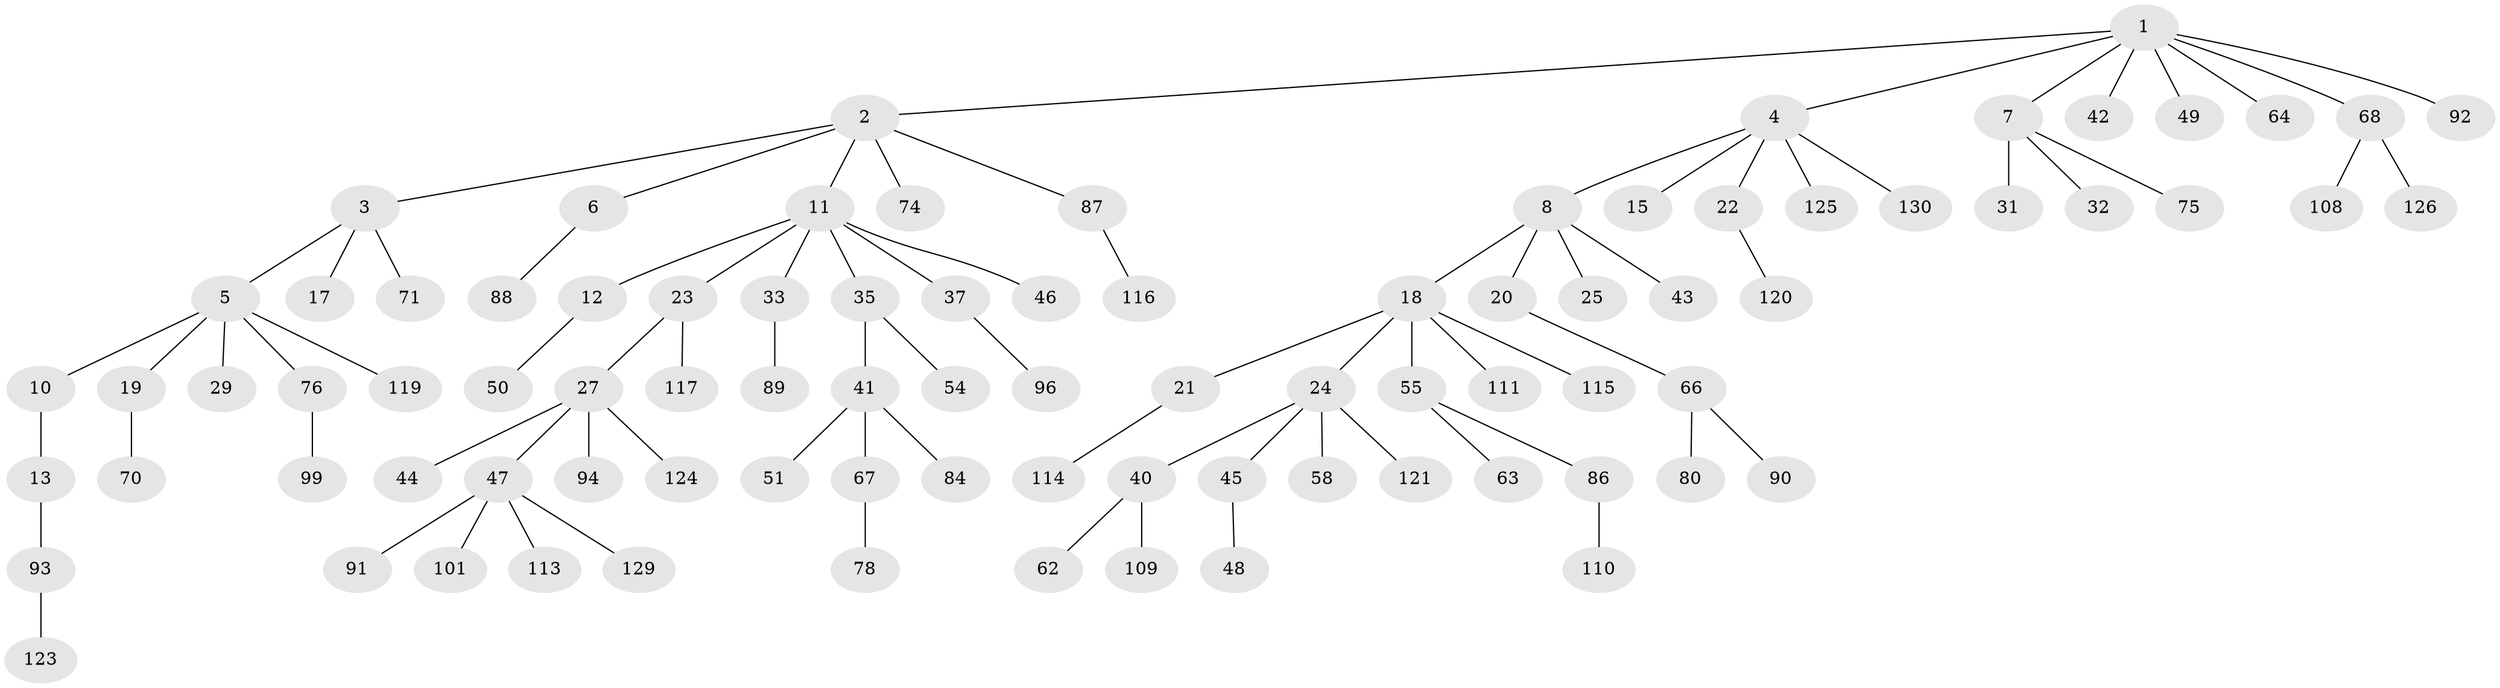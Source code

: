 // Generated by graph-tools (version 1.1) at 2025/52/02/27/25 19:52:13]
// undirected, 88 vertices, 87 edges
graph export_dot {
graph [start="1"]
  node [color=gray90,style=filled];
  1 [super="+28"];
  2 [super="+61"];
  3 [super="+30"];
  4 [super="+52"];
  5 [super="+9"];
  6 [super="+57"];
  7;
  8 [super="+34"];
  10 [super="+16"];
  11 [super="+14"];
  12;
  13 [super="+56"];
  15 [super="+36"];
  17;
  18 [super="+82"];
  19;
  20;
  21 [super="+53"];
  22 [super="+95"];
  23 [super="+26"];
  24 [super="+65"];
  25;
  27 [super="+69"];
  29 [super="+77"];
  31 [super="+38"];
  32 [super="+100"];
  33 [super="+107"];
  35;
  37 [super="+39"];
  40 [super="+128"];
  41 [super="+60"];
  42 [super="+102"];
  43 [super="+59"];
  44;
  45 [super="+105"];
  46;
  47 [super="+79"];
  48 [super="+83"];
  49;
  50 [super="+106"];
  51 [super="+97"];
  54 [super="+98"];
  55 [super="+73"];
  58 [super="+85"];
  62;
  63;
  64;
  66 [super="+72"];
  67;
  68 [super="+122"];
  70;
  71 [super="+81"];
  74;
  75;
  76;
  78 [super="+127"];
  80;
  84;
  86 [super="+103"];
  87;
  88;
  89;
  90;
  91;
  92;
  93;
  94 [super="+104"];
  96;
  99 [super="+112"];
  101;
  108;
  109;
  110;
  111;
  113;
  114;
  115 [super="+118"];
  116;
  117;
  119;
  120;
  121;
  123;
  124;
  125;
  126;
  129;
  130;
  1 -- 2;
  1 -- 4;
  1 -- 7;
  1 -- 42;
  1 -- 49;
  1 -- 68;
  1 -- 64;
  1 -- 92;
  2 -- 3;
  2 -- 6;
  2 -- 11;
  2 -- 74;
  2 -- 87;
  3 -- 5;
  3 -- 17;
  3 -- 71;
  4 -- 8;
  4 -- 15;
  4 -- 22;
  4 -- 130;
  4 -- 125;
  5 -- 10;
  5 -- 29;
  5 -- 19;
  5 -- 76;
  5 -- 119;
  6 -- 88;
  7 -- 31;
  7 -- 32;
  7 -- 75;
  8 -- 18;
  8 -- 20;
  8 -- 25;
  8 -- 43;
  10 -- 13;
  11 -- 12;
  11 -- 23;
  11 -- 33;
  11 -- 37;
  11 -- 35;
  11 -- 46;
  12 -- 50;
  13 -- 93;
  18 -- 21;
  18 -- 24;
  18 -- 55;
  18 -- 111;
  18 -- 115;
  19 -- 70;
  20 -- 66;
  21 -- 114;
  22 -- 120;
  23 -- 27;
  23 -- 117;
  24 -- 40;
  24 -- 45;
  24 -- 58;
  24 -- 121;
  27 -- 44;
  27 -- 47;
  27 -- 94;
  27 -- 124;
  33 -- 89;
  35 -- 41;
  35 -- 54;
  37 -- 96;
  40 -- 62;
  40 -- 109;
  41 -- 51;
  41 -- 67;
  41 -- 84;
  45 -- 48;
  47 -- 113;
  47 -- 129;
  47 -- 91;
  47 -- 101;
  55 -- 63;
  55 -- 86;
  66 -- 90;
  66 -- 80;
  67 -- 78;
  68 -- 108;
  68 -- 126;
  76 -- 99;
  86 -- 110;
  87 -- 116;
  93 -- 123;
}
